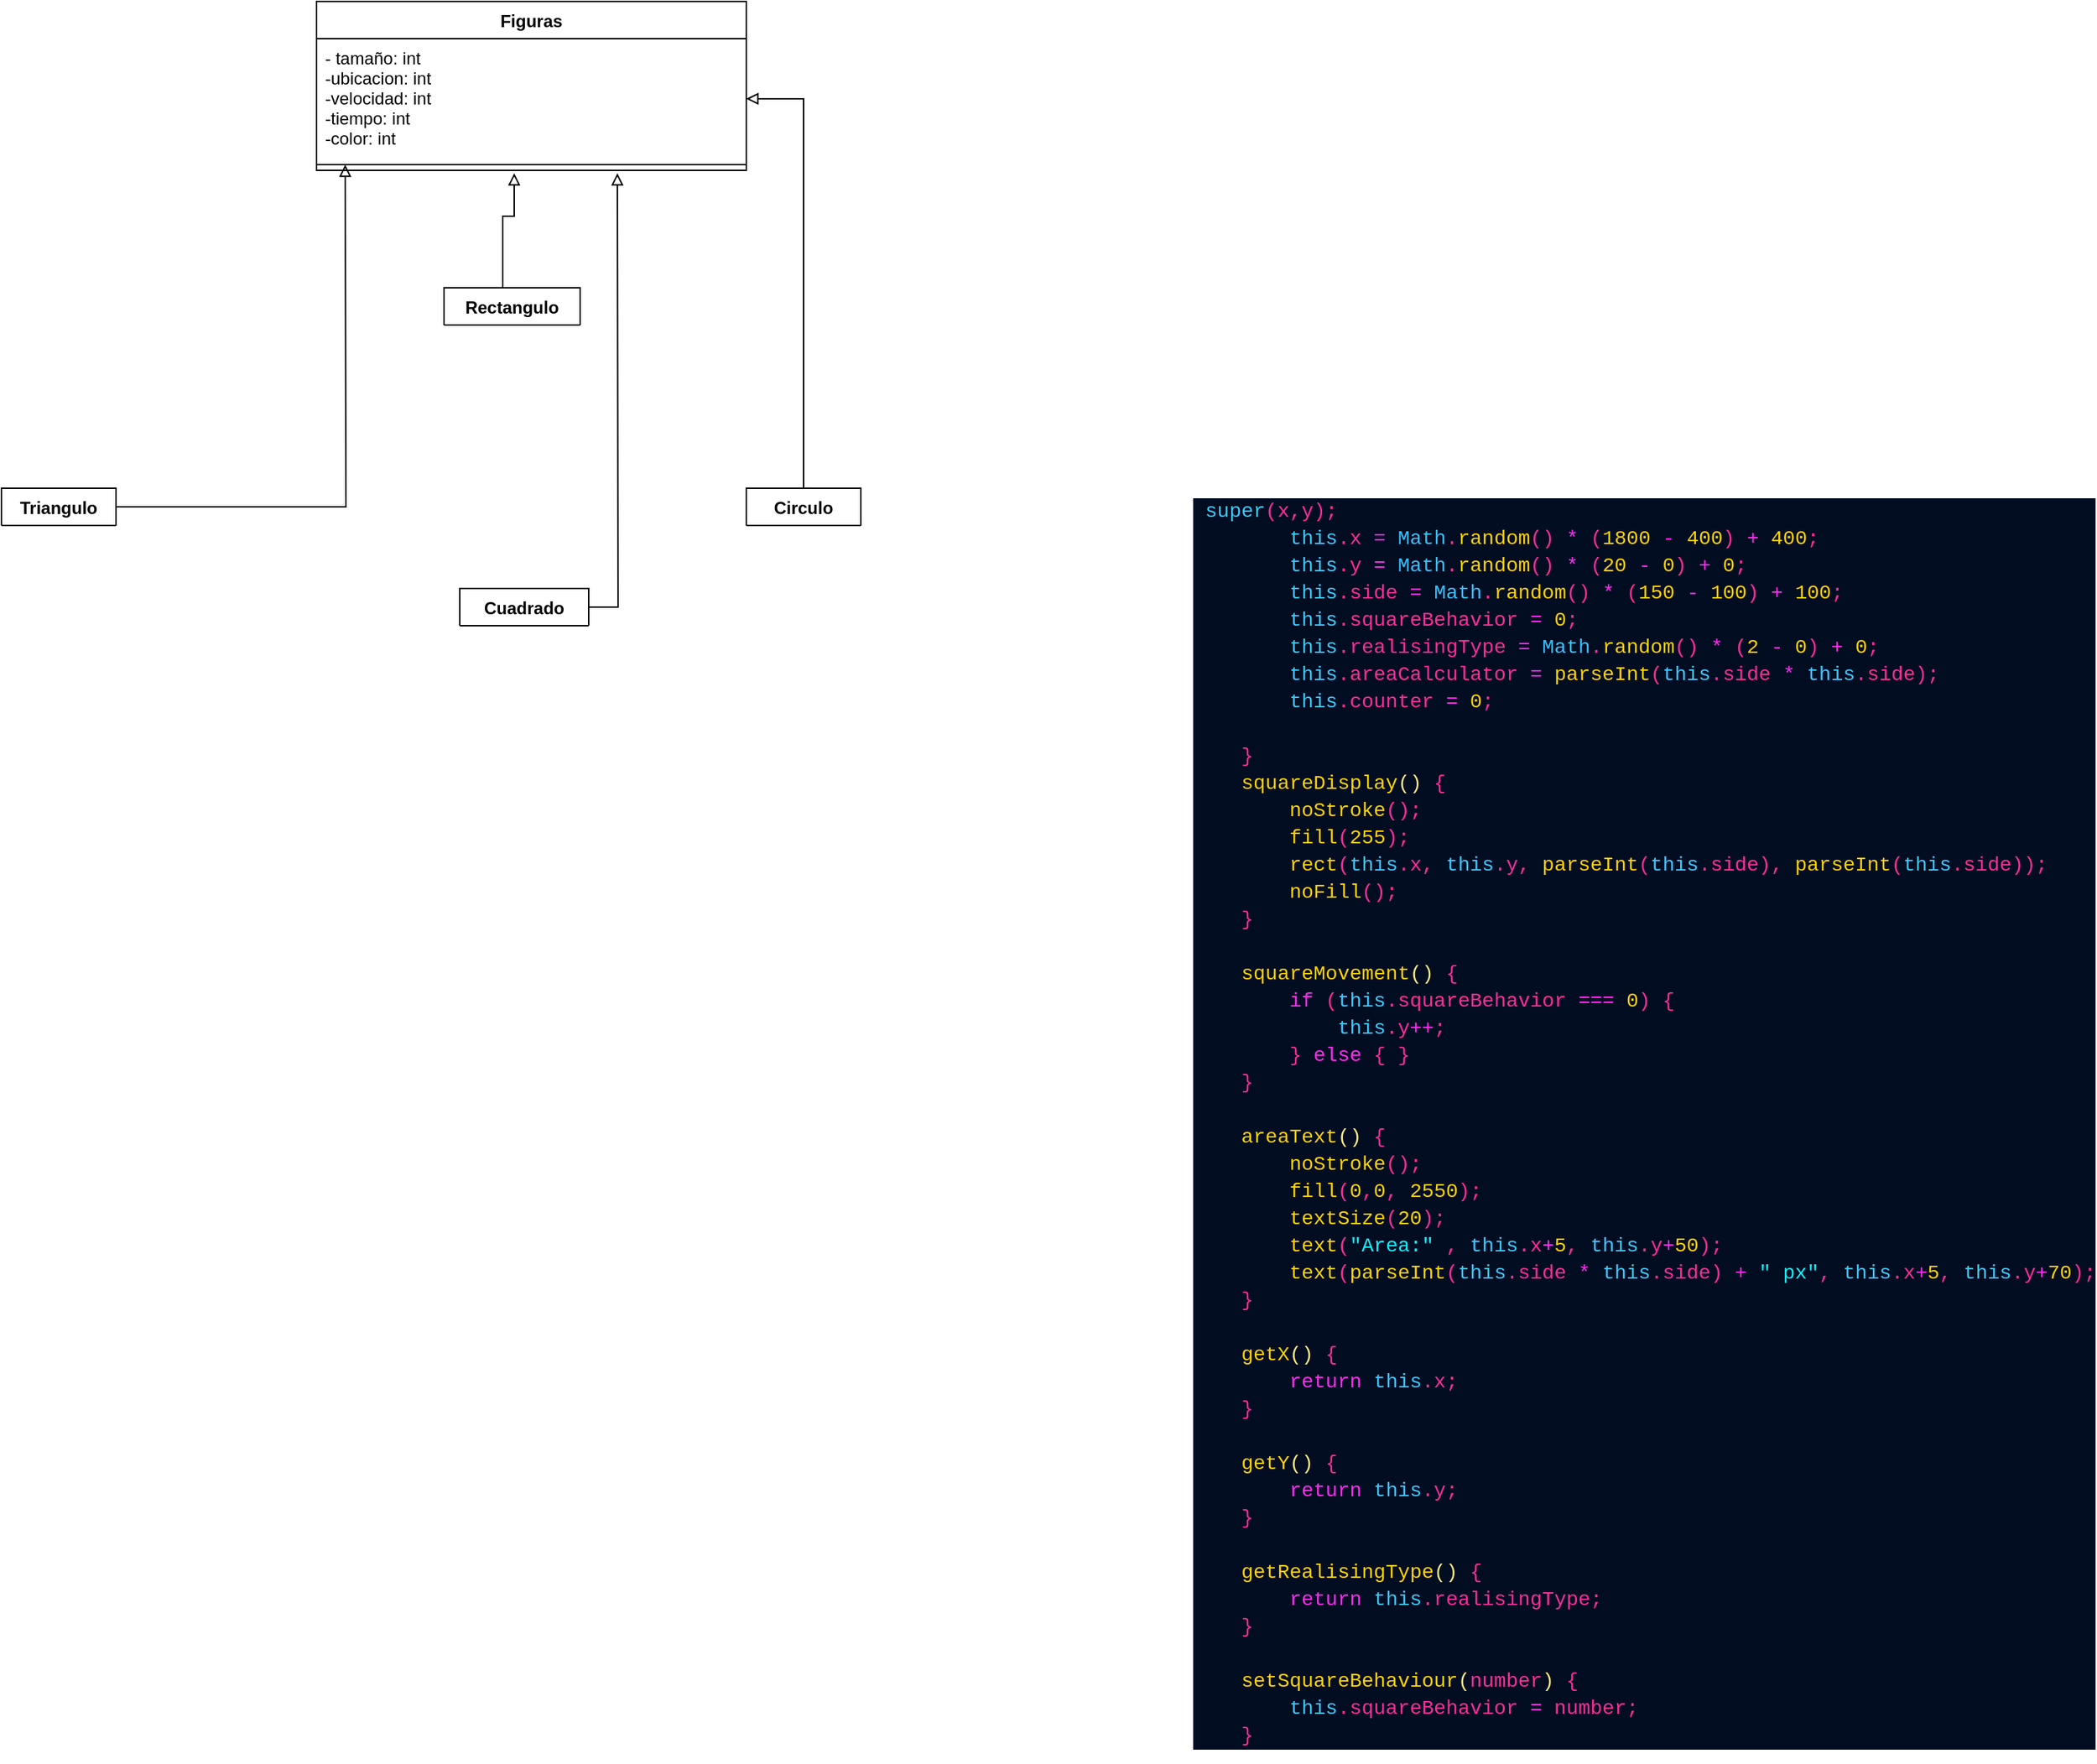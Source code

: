 <mxfile version="15.0.6" type="github">
  <diagram id="ebvD72cVN4203ljJhCVC" name="Page-1">
    <mxGraphModel dx="1151" dy="637" grid="1" gridSize="10" guides="1" tooltips="1" connect="1" arrows="1" fold="1" page="1" pageScale="1" pageWidth="827" pageHeight="1169" math="0" shadow="0">
      <root>
        <mxCell id="0" />
        <mxCell id="1" parent="0" />
        <mxCell id="vyAEzv-LTm84XFhcAqhD-1" value="Figuras" style="swimlane;fontStyle=1;align=center;verticalAlign=top;childLayout=stackLayout;horizontal=1;startSize=26;horizontalStack=0;resizeParent=1;resizeParentMax=0;resizeLast=0;collapsible=1;marginBottom=0;" parent="1" vertex="1">
          <mxGeometry x="230" y="60" width="300" height="118" as="geometry">
            <mxRectangle x="50" y="90" width="80" height="26" as="alternateBounds" />
          </mxGeometry>
        </mxCell>
        <mxCell id="vyAEzv-LTm84XFhcAqhD-2" value="- tamaño: int&#xa;-ubicacion: int&#xa;-velocidad: int&#xa;-tiempo: int&#xa;-color: int " style="text;strokeColor=none;fillColor=none;align=left;verticalAlign=top;spacingLeft=4;spacingRight=4;overflow=hidden;rotatable=0;points=[[0,0.5],[1,0.5]];portConstraint=eastwest;" parent="vyAEzv-LTm84XFhcAqhD-1" vertex="1">
          <mxGeometry y="26" width="300" height="84" as="geometry" />
        </mxCell>
        <mxCell id="vyAEzv-LTm84XFhcAqhD-3" value="" style="line;strokeWidth=1;fillColor=none;align=left;verticalAlign=middle;spacingTop=-1;spacingLeft=3;spacingRight=3;rotatable=0;labelPosition=right;points=[];portConstraint=eastwest;" parent="vyAEzv-LTm84XFhcAqhD-1" vertex="1">
          <mxGeometry y="110" width="300" height="8" as="geometry" />
        </mxCell>
        <mxCell id="hBS44LDTYtl2Zqlr24Ed-1" style="edgeStyle=orthogonalEdgeStyle;rounded=0;orthogonalLoop=1;jettySize=auto;html=1;endArrow=block;endFill=0;" edge="1" parent="1" source="vyAEzv-LTm84XFhcAqhD-5" target="vyAEzv-LTm84XFhcAqhD-2">
          <mxGeometry relative="1" as="geometry" />
        </mxCell>
        <mxCell id="vyAEzv-LTm84XFhcAqhD-5" value="Circulo" style="swimlane;fontStyle=1;align=center;verticalAlign=top;childLayout=stackLayout;horizontal=1;startSize=26;horizontalStack=0;resizeParent=1;resizeParentMax=0;resizeLast=0;collapsible=1;marginBottom=0;" parent="1" vertex="1" collapsed="1">
          <mxGeometry x="530" y="400" width="80" height="26" as="geometry">
            <mxRectangle x="150" y="90" width="300" height="150" as="alternateBounds" />
          </mxGeometry>
        </mxCell>
        <mxCell id="vyAEzv-LTm84XFhcAqhD-6" value="- tamaño: int&#xa;-ubicacion: int&#xa;-velocidad: int&#xa;-tiempo: int" style="text;strokeColor=none;fillColor=none;align=left;verticalAlign=top;spacingLeft=4;spacingRight=4;overflow=hidden;rotatable=0;points=[[0,0.5],[1,0.5]];portConstraint=eastwest;" parent="vyAEzv-LTm84XFhcAqhD-5" vertex="1">
          <mxGeometry y="26" width="80" height="64" as="geometry" />
        </mxCell>
        <mxCell id="vyAEzv-LTm84XFhcAqhD-7" value="" style="line;strokeWidth=1;fillColor=none;align=left;verticalAlign=middle;spacingTop=-1;spacingLeft=3;spacingRight=3;rotatable=0;labelPosition=right;points=[];portConstraint=eastwest;" parent="vyAEzv-LTm84XFhcAqhD-5" vertex="1">
          <mxGeometry y="90" width="80" height="8" as="geometry" />
        </mxCell>
        <mxCell id="vyAEzv-LTm84XFhcAqhD-8" value="+ definirUbicacion(random(x,y),MouseX,MouseY): int&#xa;+ duracionTiempo(var): int&#xa;" style="text;strokeColor=none;fillColor=none;align=left;verticalAlign=top;spacingLeft=4;spacingRight=4;overflow=hidden;rotatable=0;points=[[0,0.5],[1,0.5]];portConstraint=eastwest;" parent="vyAEzv-LTm84XFhcAqhD-5" vertex="1">
          <mxGeometry y="98" width="80" height="52" as="geometry" />
        </mxCell>
        <mxCell id="hBS44LDTYtl2Zqlr24Ed-2" style="edgeStyle=orthogonalEdgeStyle;rounded=0;orthogonalLoop=1;jettySize=auto;html=1;endArrow=block;endFill=0;" edge="1" parent="1" source="vyAEzv-LTm84XFhcAqhD-9">
          <mxGeometry relative="1" as="geometry">
            <mxPoint x="440" y="180" as="targetPoint" />
          </mxGeometry>
        </mxCell>
        <mxCell id="vyAEzv-LTm84XFhcAqhD-9" value="Cuadrado" style="swimlane;fontStyle=1;align=center;verticalAlign=top;childLayout=stackLayout;horizontal=1;startSize=26;horizontalStack=0;resizeParent=1;resizeParentMax=0;resizeLast=0;collapsible=1;marginBottom=0;" parent="1" vertex="1" collapsed="1">
          <mxGeometry x="330" y="470" width="90" height="26" as="geometry">
            <mxRectangle x="330" y="470" width="300" height="330" as="alternateBounds" />
          </mxGeometry>
        </mxCell>
        <mxCell id="hBS44LDTYtl2Zqlr24Ed-8" value="&lt;span&gt;- x: int&lt;/span&gt;&lt;br style=&quot;padding: 0px ; margin: 0px&quot;&gt;&lt;span&gt;-y: int&lt;/span&gt;&lt;br style=&quot;padding: 0px ; margin: 0px&quot;&gt;&lt;span&gt;-side: int&lt;/span&gt;&lt;br style=&quot;padding: 0px ; margin: 0px&quot;&gt;&lt;span&gt;-squareBehavior: int&lt;/span&gt;" style="text;html=1;align=left;verticalAlign=middle;resizable=0;points=[];autosize=1;strokeColor=none;fillColor=none;" vertex="1" parent="vyAEzv-LTm84XFhcAqhD-9">
          <mxGeometry y="26" width="90" height="60" as="geometry" />
        </mxCell>
        <mxCell id="vyAEzv-LTm84XFhcAqhD-11" value="" style="line;strokeWidth=1;fillColor=none;align=left;verticalAlign=middle;spacingTop=-1;spacingLeft=3;spacingRight=3;rotatable=0;labelPosition=right;points=[];portConstraint=eastwest;" parent="vyAEzv-LTm84XFhcAqhD-9" vertex="1">
          <mxGeometry y="86" width="90" height="74" as="geometry" />
        </mxCell>
        <mxCell id="vyAEzv-LTm84XFhcAqhD-12" value="+ duracionTiempo(var): int&#xa;+squareDisplay()&#xa;+squareMovement()&#xa;+areaText()&#xa;+getX()&#xa;+getY()&#xa;+getReleasingType()&#xa;+setSquareBehaviour()" style="text;strokeColor=none;fillColor=none;align=left;verticalAlign=top;spacingLeft=4;spacingRight=4;overflow=hidden;rotatable=0;points=[[0,0.5],[1,0.5]];portConstraint=eastwest;" parent="vyAEzv-LTm84XFhcAqhD-9" vertex="1">
          <mxGeometry y="160" width="90" height="170" as="geometry" />
        </mxCell>
        <mxCell id="vyAEzv-LTm84XFhcAqhD-21" style="edgeStyle=orthogonalEdgeStyle;rounded=0;orthogonalLoop=1;jettySize=auto;html=1;endArrow=block;endFill=0;" parent="1" source="vyAEzv-LTm84XFhcAqhD-13" edge="1">
          <mxGeometry relative="1" as="geometry">
            <mxPoint x="250" y="174" as="targetPoint" />
          </mxGeometry>
        </mxCell>
        <mxCell id="vyAEzv-LTm84XFhcAqhD-13" value="Triangulo" style="swimlane;fontStyle=1;align=center;verticalAlign=top;childLayout=stackLayout;horizontal=1;startSize=26;horizontalStack=0;resizeParent=1;resizeParentMax=0;resizeLast=0;collapsible=1;marginBottom=0;" parent="1" vertex="1" collapsed="1">
          <mxGeometry x="10" y="400" width="80" height="26" as="geometry">
            <mxRectangle x="10" y="400" width="300" height="450" as="alternateBounds" />
          </mxGeometry>
        </mxCell>
        <mxCell id="vyAEzv-LTm84XFhcAqhD-14" value="- x1: int&#xa;-x2:int&#xa;-x3:int&#xa;-y1:int&#xa;-y2:int&#xa;-y3:int&#xa;-angle:int&#xa;-originX:int&#xa;-originY:int&#xa;-triangleState:boolean&#xa;&#xa;" style="text;strokeColor=none;fillColor=none;align=left;verticalAlign=top;spacingLeft=4;spacingRight=4;overflow=hidden;rotatable=0;points=[[0,0.5],[1,0.5]];portConstraint=eastwest;" parent="vyAEzv-LTm84XFhcAqhD-13" vertex="1">
          <mxGeometry y="26" width="80" height="184" as="geometry" />
        </mxCell>
        <mxCell id="vyAEzv-LTm84XFhcAqhD-15" value="" style="line;strokeWidth=1;fillColor=none;align=left;verticalAlign=middle;spacingTop=-1;spacingLeft=3;spacingRight=3;rotatable=0;labelPosition=right;points=[];portConstraint=eastwest;" parent="vyAEzv-LTm84XFhcAqhD-13" vertex="1">
          <mxGeometry y="210" width="80" height="50" as="geometry" />
        </mxCell>
        <mxCell id="vyAEzv-LTm84XFhcAqhD-16" value="+ getTriangleSideMode(): int&#xa;+ setTriangleSideMode(): int&#xa;+ triangleChangeSide()&#xa;+triangleDisplay()&#xa;+triangleRandomDisplay()&#xa;+triangleRotation()&#xa;+getTriangleStartingMode()&#xa;+getTriangleRandomposition()&#xa;" style="text;strokeColor=none;fillColor=none;align=left;verticalAlign=top;spacingLeft=4;spacingRight=4;overflow=hidden;rotatable=0;points=[[0,0.5],[1,0.5]];portConstraint=eastwest;" parent="vyAEzv-LTm84XFhcAqhD-13" vertex="1">
          <mxGeometry y="260" width="80" height="190" as="geometry" />
        </mxCell>
        <mxCell id="vyAEzv-LTm84XFhcAqhD-22" style="edgeStyle=orthogonalEdgeStyle;rounded=0;orthogonalLoop=1;jettySize=auto;html=1;endArrow=block;endFill=0;" parent="1" source="vyAEzv-LTm84XFhcAqhD-17" edge="1">
          <mxGeometry relative="1" as="geometry">
            <mxPoint x="368" y="180" as="targetPoint" />
            <Array as="points">
              <mxPoint x="360" y="210" />
              <mxPoint x="368" y="210" />
            </Array>
          </mxGeometry>
        </mxCell>
        <mxCell id="vyAEzv-LTm84XFhcAqhD-17" value="Rectangulo" style="swimlane;fontStyle=1;align=center;verticalAlign=top;childLayout=stackLayout;horizontal=1;startSize=26;horizontalStack=0;resizeParent=1;resizeParentMax=0;resizeLast=0;collapsible=1;marginBottom=0;" parent="1" vertex="1" collapsed="1">
          <mxGeometry x="319" y="260" width="95" height="26" as="geometry">
            <mxRectangle x="319" y="260" width="300" height="280" as="alternateBounds" />
          </mxGeometry>
        </mxCell>
        <mxCell id="vyAEzv-LTm84XFhcAqhD-18" value="- x: int&#xa;-y: int&#xa;-sideWidth: int&#xa;-sideHeight: int&#xa;-rectBehavior:int&#xa;-areaCalculator:int&#xa;-dir:int&#xa;-counter:int" style="text;strokeColor=none;fillColor=none;align=left;verticalAlign=top;spacingLeft=4;spacingRight=4;overflow=hidden;rotatable=0;points=[[0,0.5],[1,0.5]];portConstraint=eastwest;" parent="vyAEzv-LTm84XFhcAqhD-17" vertex="1">
          <mxGeometry y="26" width="95" height="134" as="geometry" />
        </mxCell>
        <mxCell id="vyAEzv-LTm84XFhcAqhD-19" value="" style="line;strokeWidth=1;fillColor=none;align=left;verticalAlign=middle;spacingTop=-1;spacingLeft=3;spacingRight=3;rotatable=0;labelPosition=right;points=[];portConstraint=eastwest;" parent="vyAEzv-LTm84XFhcAqhD-17" vertex="1">
          <mxGeometry y="160" width="95" height="8" as="geometry" />
        </mxCell>
        <mxCell id="vyAEzv-LTm84XFhcAqhD-20" value="+rectDisplay()&#xa;+rectFallingDown&#xa;+rectChangeDir()&#xa;+rectRandomAction()&#xa;" style="text;strokeColor=none;fillColor=none;align=left;verticalAlign=top;spacingLeft=4;spacingRight=4;overflow=hidden;rotatable=0;points=[[0,0.5],[1,0.5]];portConstraint=eastwest;" parent="vyAEzv-LTm84XFhcAqhD-17" vertex="1">
          <mxGeometry y="168" width="95" height="112" as="geometry" />
        </mxCell>
        <mxCell id="hBS44LDTYtl2Zqlr24Ed-7" value="&lt;div style=&quot;color: rgb(253, 254, 255); background-color: rgb(3, 13, 34); font-family: consolas, &amp;quot;courier new&amp;quot;, monospace; font-weight: normal; font-size: 14px; line-height: 19px;&quot;&gt;&lt;div&gt;&lt;span style=&quot;color: #ff2e97&quot;&gt;&amp;nbsp;&lt;/span&gt;&lt;span style=&quot;color: #3ec8ff&quot;&gt;super&lt;/span&gt;&lt;span style=&quot;color: #ff2e97&quot;&gt;(x,y);&lt;/span&gt;&lt;/div&gt;&lt;div&gt;&lt;span style=&quot;color: #ff2e97&quot;&gt;&amp;nbsp;&amp;nbsp;&amp;nbsp;&amp;nbsp;&amp;nbsp;&amp;nbsp;&amp;nbsp;&amp;nbsp;&lt;/span&gt;&lt;span style=&quot;color: #3ec8ff&quot;&gt;this&lt;/span&gt;&lt;span style=&quot;color: #ff2e97&quot;&gt;.x&amp;nbsp;&lt;/span&gt;&lt;span style=&quot;color: #ff2cf1&quot;&gt;=&lt;/span&gt;&lt;span style=&quot;color: #ff2e97&quot;&gt;&amp;nbsp;&lt;/span&gt;&lt;span style=&quot;color: #39c0ff&quot;&gt;Math&lt;/span&gt;&lt;span style=&quot;color: #ff2e97&quot;&gt;.&lt;/span&gt;&lt;span style=&quot;color: #ffd400&quot;&gt;random&lt;/span&gt;&lt;span style=&quot;color: #ff2e97&quot;&gt;()&amp;nbsp;&lt;/span&gt;&lt;span style=&quot;color: #ff2cf1&quot;&gt;*&lt;/span&gt;&lt;span style=&quot;color: #ff2e97&quot;&gt;&amp;nbsp;(&lt;/span&gt;&lt;span style=&quot;color: #ffd400&quot;&gt;1800&lt;/span&gt;&lt;span style=&quot;color: #ff2e97&quot;&gt;&amp;nbsp;&lt;/span&gt;&lt;span style=&quot;color: #ff2cf1&quot;&gt;-&lt;/span&gt;&lt;span style=&quot;color: #ff2e97&quot;&gt;&amp;nbsp;&lt;/span&gt;&lt;span style=&quot;color: #ffd400&quot;&gt;400&lt;/span&gt;&lt;span style=&quot;color: #ff2e97&quot;&gt;)&amp;nbsp;&lt;/span&gt;&lt;span style=&quot;color: #ff2cf1&quot;&gt;+&lt;/span&gt;&lt;span style=&quot;color: #ff2e97&quot;&gt;&amp;nbsp;&lt;/span&gt;&lt;span style=&quot;color: #ffd400&quot;&gt;400&lt;/span&gt;&lt;span style=&quot;color: #ff2e97&quot;&gt;;&lt;/span&gt;&lt;/div&gt;&lt;div&gt;&lt;span style=&quot;color: #ff2e97&quot;&gt;&amp;nbsp;&amp;nbsp;&amp;nbsp;&amp;nbsp;&amp;nbsp;&amp;nbsp;&amp;nbsp;&amp;nbsp;&lt;/span&gt;&lt;span style=&quot;color: #3ec8ff&quot;&gt;this&lt;/span&gt;&lt;span style=&quot;color: #ff2e97&quot;&gt;.y&amp;nbsp;&lt;/span&gt;&lt;span style=&quot;color: #ff2cf1&quot;&gt;=&lt;/span&gt;&lt;span style=&quot;color: #ff2e97&quot;&gt;&amp;nbsp;&lt;/span&gt;&lt;span style=&quot;color: #39c0ff&quot;&gt;Math&lt;/span&gt;&lt;span style=&quot;color: #ff2e97&quot;&gt;.&lt;/span&gt;&lt;span style=&quot;color: #ffd400&quot;&gt;random&lt;/span&gt;&lt;span style=&quot;color: #ff2e97&quot;&gt;()&amp;nbsp;&lt;/span&gt;&lt;span style=&quot;color: #ff2cf1&quot;&gt;*&lt;/span&gt;&lt;span style=&quot;color: #ff2e97&quot;&gt;&amp;nbsp;(&lt;/span&gt;&lt;span style=&quot;color: #ffd400&quot;&gt;20&lt;/span&gt;&lt;span style=&quot;color: #ff2e97&quot;&gt;&amp;nbsp;&lt;/span&gt;&lt;span style=&quot;color: #ff2cf1&quot;&gt;-&lt;/span&gt;&lt;span style=&quot;color: #ff2e97&quot;&gt;&amp;nbsp;&lt;/span&gt;&lt;span style=&quot;color: #ffd400&quot;&gt;0&lt;/span&gt;&lt;span style=&quot;color: #ff2e97&quot;&gt;)&amp;nbsp;&lt;/span&gt;&lt;span style=&quot;color: #ff2cf1&quot;&gt;+&lt;/span&gt;&lt;span style=&quot;color: #ff2e97&quot;&gt;&amp;nbsp;&lt;/span&gt;&lt;span style=&quot;color: #ffd400&quot;&gt;0&lt;/span&gt;&lt;span style=&quot;color: #ff2e97&quot;&gt;;&lt;/span&gt;&lt;/div&gt;&lt;div&gt;&lt;span style=&quot;color: #ff2e97&quot;&gt;&amp;nbsp;&amp;nbsp;&amp;nbsp;&amp;nbsp;&amp;nbsp;&amp;nbsp;&amp;nbsp;&amp;nbsp;&lt;/span&gt;&lt;span style=&quot;color: #3ec8ff&quot;&gt;this&lt;/span&gt;&lt;span style=&quot;color: #ff2e97&quot;&gt;.side&amp;nbsp;&lt;/span&gt;&lt;span style=&quot;color: #ff2cf1&quot;&gt;=&lt;/span&gt;&lt;span style=&quot;color: #ff2e97&quot;&gt;&amp;nbsp;&lt;/span&gt;&lt;span style=&quot;color: #39c0ff&quot;&gt;Math&lt;/span&gt;&lt;span style=&quot;color: #ff2e97&quot;&gt;.&lt;/span&gt;&lt;span style=&quot;color: #ffd400&quot;&gt;random&lt;/span&gt;&lt;span style=&quot;color: #ff2e97&quot;&gt;()&amp;nbsp;&lt;/span&gt;&lt;span style=&quot;color: #ff2cf1&quot;&gt;*&lt;/span&gt;&lt;span style=&quot;color: #ff2e97&quot;&gt;&amp;nbsp;(&lt;/span&gt;&lt;span style=&quot;color: #ffd400&quot;&gt;150&lt;/span&gt;&lt;span style=&quot;color: #ff2e97&quot;&gt;&amp;nbsp;&lt;/span&gt;&lt;span style=&quot;color: #ff2cf1&quot;&gt;-&lt;/span&gt;&lt;span style=&quot;color: #ff2e97&quot;&gt;&amp;nbsp;&lt;/span&gt;&lt;span style=&quot;color: #ffd400&quot;&gt;100&lt;/span&gt;&lt;span style=&quot;color: #ff2e97&quot;&gt;)&amp;nbsp;&lt;/span&gt;&lt;span style=&quot;color: #ff2cf1&quot;&gt;+&lt;/span&gt;&lt;span style=&quot;color: #ff2e97&quot;&gt;&amp;nbsp;&lt;/span&gt;&lt;span style=&quot;color: #ffd400&quot;&gt;100&lt;/span&gt;&lt;span style=&quot;color: #ff2e97&quot;&gt;;&lt;/span&gt;&lt;/div&gt;&lt;div&gt;&lt;span style=&quot;color: #ff2e97&quot;&gt;&amp;nbsp;&amp;nbsp;&amp;nbsp;&amp;nbsp;&amp;nbsp;&amp;nbsp;&amp;nbsp;&amp;nbsp;&lt;/span&gt;&lt;span style=&quot;color: #3ec8ff&quot;&gt;this&lt;/span&gt;&lt;span style=&quot;color: #ff2e97&quot;&gt;.squareBehavior&amp;nbsp;&lt;/span&gt;&lt;span style=&quot;color: #ff2cf1&quot;&gt;=&lt;/span&gt;&lt;span style=&quot;color: #ff2e97&quot;&gt;&amp;nbsp;&lt;/span&gt;&lt;span style=&quot;color: #ffd400&quot;&gt;0&lt;/span&gt;&lt;span style=&quot;color: #ff2e97&quot;&gt;;&lt;/span&gt;&lt;/div&gt;&lt;div&gt;&lt;span style=&quot;color: #ff2e97&quot;&gt;&amp;nbsp;&amp;nbsp;&amp;nbsp;&amp;nbsp;&amp;nbsp;&amp;nbsp;&amp;nbsp;&amp;nbsp;&lt;/span&gt;&lt;span style=&quot;color: #3ec8ff&quot;&gt;this&lt;/span&gt;&lt;span style=&quot;color: #ff2e97&quot;&gt;.realisingType&amp;nbsp;&lt;/span&gt;&lt;span style=&quot;color: #ff2cf1&quot;&gt;=&lt;/span&gt;&lt;span style=&quot;color: #ff2e97&quot;&gt;&amp;nbsp;&lt;/span&gt;&lt;span style=&quot;color: #39c0ff&quot;&gt;Math&lt;/span&gt;&lt;span style=&quot;color: #ff2e97&quot;&gt;.&lt;/span&gt;&lt;span style=&quot;color: #ffd400&quot;&gt;random&lt;/span&gt;&lt;span style=&quot;color: #ff2e97&quot;&gt;()&amp;nbsp;&lt;/span&gt;&lt;span style=&quot;color: #ff2cf1&quot;&gt;*&lt;/span&gt;&lt;span style=&quot;color: #ff2e97&quot;&gt;&amp;nbsp;(&lt;/span&gt;&lt;span style=&quot;color: #ffd400&quot;&gt;2&lt;/span&gt;&lt;span style=&quot;color: #ff2e97&quot;&gt;&amp;nbsp;&lt;/span&gt;&lt;span style=&quot;color: #ff2cf1&quot;&gt;-&lt;/span&gt;&lt;span style=&quot;color: #ff2e97&quot;&gt;&amp;nbsp;&lt;/span&gt;&lt;span style=&quot;color: #ffd400&quot;&gt;0&lt;/span&gt;&lt;span style=&quot;color: #ff2e97&quot;&gt;)&amp;nbsp;&lt;/span&gt;&lt;span style=&quot;color: #ff2cf1&quot;&gt;+&lt;/span&gt;&lt;span style=&quot;color: #ff2e97&quot;&gt;&amp;nbsp;&lt;/span&gt;&lt;span style=&quot;color: #ffd400&quot;&gt;0&lt;/span&gt;&lt;span style=&quot;color: #ff2e97&quot;&gt;;&lt;/span&gt;&lt;/div&gt;&lt;div&gt;&lt;span style=&quot;color: #ff2e97&quot;&gt;&amp;nbsp;&amp;nbsp;&amp;nbsp;&amp;nbsp;&amp;nbsp;&amp;nbsp;&amp;nbsp;&amp;nbsp;&lt;/span&gt;&lt;span style=&quot;color: #3ec8ff&quot;&gt;this&lt;/span&gt;&lt;span style=&quot;color: #ff2e97&quot;&gt;.areaCalculator&amp;nbsp;&lt;/span&gt;&lt;span style=&quot;color: #ff2cf1&quot;&gt;=&lt;/span&gt;&lt;span style=&quot;color: #ff2e97&quot;&gt;&amp;nbsp;&lt;/span&gt;&lt;span style=&quot;color: #ffd400&quot;&gt;parseInt&lt;/span&gt;&lt;span style=&quot;color: #ff2e97&quot;&gt;(&lt;/span&gt;&lt;span style=&quot;color: #3ec8ff&quot;&gt;this&lt;/span&gt;&lt;span style=&quot;color: #ff2e97&quot;&gt;.side&amp;nbsp;&lt;/span&gt;&lt;span style=&quot;color: #ff2cf1&quot;&gt;*&lt;/span&gt;&lt;span style=&quot;color: #ff2e97&quot;&gt;&amp;nbsp;&lt;/span&gt;&lt;span style=&quot;color: #3ec8ff&quot;&gt;this&lt;/span&gt;&lt;span style=&quot;color: #ff2e97&quot;&gt;.side);&lt;/span&gt;&lt;/div&gt;&lt;div&gt;&lt;span style=&quot;color: #ff2e97&quot;&gt;&amp;nbsp;&amp;nbsp;&amp;nbsp;&amp;nbsp;&amp;nbsp;&amp;nbsp;&amp;nbsp;&amp;nbsp;&lt;/span&gt;&lt;span style=&quot;color: #3ec8ff&quot;&gt;this&lt;/span&gt;&lt;span style=&quot;color: #ff2e97&quot;&gt;.counter&amp;nbsp;&lt;/span&gt;&lt;span style=&quot;color: #ff2cf1&quot;&gt;=&lt;/span&gt;&lt;span style=&quot;color: #ff2e97&quot;&gt;&amp;nbsp;&lt;/span&gt;&lt;span style=&quot;color: #ffd400&quot;&gt;0&lt;/span&gt;&lt;span style=&quot;color: #ff2e97&quot;&gt;;&lt;/span&gt;&lt;/div&gt;&lt;div&gt;&lt;span style=&quot;color: #ff2e97&quot;&gt;&amp;nbsp;&amp;nbsp;&amp;nbsp;&amp;nbsp;&amp;nbsp;&amp;nbsp;&amp;nbsp;&amp;nbsp;&lt;/span&gt;&lt;/div&gt;&lt;div&gt;&lt;span style=&quot;color: #ff2e97&quot;&gt;&amp;nbsp;&amp;nbsp;&amp;nbsp;&amp;nbsp;}&lt;/span&gt;&lt;/div&gt;&lt;div&gt;&lt;span style=&quot;color: #ff2e97&quot;&gt;&amp;nbsp;&amp;nbsp;&amp;nbsp;&amp;nbsp;&lt;/span&gt;&lt;span style=&quot;color: #ffd400&quot;&gt;squareDisplay&lt;/span&gt;&lt;span style=&quot;color: #ffee80&quot;&gt;()&lt;/span&gt;&lt;span style=&quot;color: #ff2e97&quot;&gt;&amp;nbsp;{&lt;/span&gt;&lt;/div&gt;&lt;div&gt;&lt;span style=&quot;color: #ff2e97&quot;&gt;&amp;nbsp;&amp;nbsp;&amp;nbsp;&amp;nbsp;&amp;nbsp;&amp;nbsp;&amp;nbsp;&amp;nbsp;&lt;/span&gt;&lt;span style=&quot;color: #ffd400&quot;&gt;noStroke&lt;/span&gt;&lt;span style=&quot;color: #ff2e97&quot;&gt;();&lt;/span&gt;&lt;/div&gt;&lt;div&gt;&lt;span style=&quot;color: #ff2e97&quot;&gt;&amp;nbsp;&amp;nbsp;&amp;nbsp;&amp;nbsp;&amp;nbsp;&amp;nbsp;&amp;nbsp;&amp;nbsp;&lt;/span&gt;&lt;span style=&quot;color: #ffd400&quot;&gt;fill&lt;/span&gt;&lt;span style=&quot;color: #ff2e97&quot;&gt;(&lt;/span&gt;&lt;span style=&quot;color: #ffd400&quot;&gt;255&lt;/span&gt;&lt;span style=&quot;color: #ff2e97&quot;&gt;);&lt;/span&gt;&lt;/div&gt;&lt;div&gt;&lt;span style=&quot;color: #ff2e97&quot;&gt;&amp;nbsp;&amp;nbsp;&amp;nbsp;&amp;nbsp;&amp;nbsp;&amp;nbsp;&amp;nbsp;&amp;nbsp;&lt;/span&gt;&lt;span style=&quot;color: #ffd400&quot;&gt;rect&lt;/span&gt;&lt;span style=&quot;color: #ff2e97&quot;&gt;(&lt;/span&gt;&lt;span style=&quot;color: #3ec8ff&quot;&gt;this&lt;/span&gt;&lt;span style=&quot;color: #ff2e97&quot;&gt;.x,&amp;nbsp;&lt;/span&gt;&lt;span style=&quot;color: #3ec8ff&quot;&gt;this&lt;/span&gt;&lt;span style=&quot;color: #ff2e97&quot;&gt;.y,&amp;nbsp;&lt;/span&gt;&lt;span style=&quot;color: #ffd400&quot;&gt;parseInt&lt;/span&gt;&lt;span style=&quot;color: #ff2e97&quot;&gt;(&lt;/span&gt;&lt;span style=&quot;color: #3ec8ff&quot;&gt;this&lt;/span&gt;&lt;span style=&quot;color: #ff2e97&quot;&gt;.side),&amp;nbsp;&lt;/span&gt;&lt;span style=&quot;color: #ffd400&quot;&gt;parseInt&lt;/span&gt;&lt;span style=&quot;color: #ff2e97&quot;&gt;(&lt;/span&gt;&lt;span style=&quot;color: #3ec8ff&quot;&gt;this&lt;/span&gt;&lt;span style=&quot;color: #ff2e97&quot;&gt;.side));&lt;/span&gt;&lt;/div&gt;&lt;div&gt;&lt;span style=&quot;color: #ff2e97&quot;&gt;&amp;nbsp;&amp;nbsp;&amp;nbsp;&amp;nbsp;&amp;nbsp;&amp;nbsp;&amp;nbsp;&amp;nbsp;&lt;/span&gt;&lt;span style=&quot;color: #ffd400&quot;&gt;noFill&lt;/span&gt;&lt;span style=&quot;color: #ff2e97&quot;&gt;();&lt;/span&gt;&lt;/div&gt;&lt;div&gt;&lt;span style=&quot;color: #ff2e97&quot;&gt;&amp;nbsp;&amp;nbsp;&amp;nbsp;&amp;nbsp;}&lt;/span&gt;&lt;/div&gt;&lt;br&gt;&lt;div&gt;&lt;span style=&quot;color: #ff2e97&quot;&gt;&amp;nbsp;&amp;nbsp;&amp;nbsp;&amp;nbsp;&lt;/span&gt;&lt;span style=&quot;color: #ffd400&quot;&gt;squareMovement&lt;/span&gt;&lt;span style=&quot;color: #ffee80&quot;&gt;()&lt;/span&gt;&lt;span style=&quot;color: #ff2e97&quot;&gt;&amp;nbsp;{&lt;/span&gt;&lt;/div&gt;&lt;div&gt;&lt;span style=&quot;color: #ff2e97&quot;&gt;&amp;nbsp;&amp;nbsp;&amp;nbsp;&amp;nbsp;&amp;nbsp;&amp;nbsp;&amp;nbsp;&amp;nbsp;&lt;/span&gt;&lt;span style=&quot;color: #ff2cf1&quot;&gt;if&lt;/span&gt;&lt;span style=&quot;color: #ff2e97&quot;&gt;&amp;nbsp;(&lt;/span&gt;&lt;span style=&quot;color: #3ec8ff&quot;&gt;this&lt;/span&gt;&lt;span style=&quot;color: #ff2e97&quot;&gt;.squareBehavior&amp;nbsp;&lt;/span&gt;&lt;span style=&quot;color: #ff2cf1&quot;&gt;===&lt;/span&gt;&lt;span style=&quot;color: #ff2e97&quot;&gt;&amp;nbsp;&lt;/span&gt;&lt;span style=&quot;color: #ffd400&quot;&gt;0&lt;/span&gt;&lt;span style=&quot;color: #ff2e97&quot;&gt;)&amp;nbsp;{&lt;/span&gt;&lt;/div&gt;&lt;div&gt;&lt;span style=&quot;color: #ff2e97&quot;&gt;&amp;nbsp;&amp;nbsp;&amp;nbsp;&amp;nbsp;&amp;nbsp;&amp;nbsp;&amp;nbsp;&amp;nbsp;&amp;nbsp;&amp;nbsp;&amp;nbsp;&amp;nbsp;&lt;/span&gt;&lt;span style=&quot;color: #3ec8ff&quot;&gt;this&lt;/span&gt;&lt;span style=&quot;color: #ff2e97&quot;&gt;.y&lt;/span&gt;&lt;span style=&quot;color: #ff2cf1&quot;&gt;++&lt;/span&gt;&lt;span style=&quot;color: #ff2e97&quot;&gt;;&lt;/span&gt;&lt;/div&gt;&lt;div&gt;&lt;span style=&quot;color: #ff2e97&quot;&gt;&amp;nbsp;&amp;nbsp;&amp;nbsp;&amp;nbsp;&amp;nbsp;&amp;nbsp;&amp;nbsp;&amp;nbsp;}&amp;nbsp;&lt;/span&gt;&lt;span style=&quot;color: #ff2cf1&quot;&gt;else&lt;/span&gt;&lt;span style=&quot;color: #ff2e97&quot;&gt;&amp;nbsp;{&amp;nbsp;}&lt;/span&gt;&lt;/div&gt;&lt;div&gt;&lt;span style=&quot;color: #ff2e97&quot;&gt;&amp;nbsp;&amp;nbsp;&amp;nbsp;&amp;nbsp;}&lt;/span&gt;&lt;/div&gt;&lt;br&gt;&lt;div&gt;&lt;span style=&quot;color: #ff2e97&quot;&gt;&amp;nbsp;&amp;nbsp;&amp;nbsp;&amp;nbsp;&lt;/span&gt;&lt;span style=&quot;color: #ffd400&quot;&gt;areaText&lt;/span&gt;&lt;span style=&quot;color: #ffee80&quot;&gt;()&lt;/span&gt;&lt;span style=&quot;color: #ff2e97&quot;&gt;&amp;nbsp;{&lt;/span&gt;&lt;/div&gt;&lt;div&gt;&lt;span style=&quot;color: #ff2e97&quot;&gt;&amp;nbsp;&amp;nbsp;&amp;nbsp;&amp;nbsp;&amp;nbsp;&amp;nbsp;&amp;nbsp;&amp;nbsp;&lt;/span&gt;&lt;span style=&quot;color: #ffd400&quot;&gt;noStroke&lt;/span&gt;&lt;span style=&quot;color: #ff2e97&quot;&gt;();&lt;/span&gt;&lt;/div&gt;&lt;div&gt;&lt;span style=&quot;color: #ff2e97&quot;&gt;&amp;nbsp;&amp;nbsp;&amp;nbsp;&amp;nbsp;&amp;nbsp;&amp;nbsp;&amp;nbsp;&amp;nbsp;&lt;/span&gt;&lt;span style=&quot;color: #ffd400&quot;&gt;fill&lt;/span&gt;&lt;span style=&quot;color: #ff2e97&quot;&gt;(&lt;/span&gt;&lt;span style=&quot;color: #ffd400&quot;&gt;0&lt;/span&gt;&lt;span style=&quot;color: #ff2e97&quot;&gt;,&lt;/span&gt;&lt;span style=&quot;color: #ffd400&quot;&gt;0&lt;/span&gt;&lt;span style=&quot;color: #ff2e97&quot;&gt;,&amp;nbsp;&lt;/span&gt;&lt;span style=&quot;color: #ffd400&quot;&gt;2550&lt;/span&gt;&lt;span style=&quot;color: #ff2e97&quot;&gt;);&lt;/span&gt;&lt;/div&gt;&lt;div&gt;&lt;span style=&quot;color: #ff2e97&quot;&gt;&amp;nbsp;&amp;nbsp;&amp;nbsp;&amp;nbsp;&amp;nbsp;&amp;nbsp;&amp;nbsp;&amp;nbsp;&lt;/span&gt;&lt;span style=&quot;color: #ffd400&quot;&gt;textSize&lt;/span&gt;&lt;span style=&quot;color: #ff2e97&quot;&gt;(&lt;/span&gt;&lt;span style=&quot;color: #ffd400&quot;&gt;20&lt;/span&gt;&lt;span style=&quot;color: #ff2e97&quot;&gt;);&lt;/span&gt;&lt;/div&gt;&lt;div&gt;&lt;span style=&quot;color: #ff2e97&quot;&gt;&amp;nbsp;&amp;nbsp;&amp;nbsp;&amp;nbsp;&amp;nbsp;&amp;nbsp;&amp;nbsp;&amp;nbsp;&lt;/span&gt;&lt;span style=&quot;color: #ffd400&quot;&gt;text&lt;/span&gt;&lt;span style=&quot;color: #ff2e97&quot;&gt;(&lt;/span&gt;&lt;span style=&quot;color: #0ef3ff&quot;&gt;&quot;Area:&quot;&lt;/span&gt;&lt;span style=&quot;color: #ff2e97&quot;&gt;&amp;nbsp;,&amp;nbsp;&lt;/span&gt;&lt;span style=&quot;color: #3ec8ff&quot;&gt;this&lt;/span&gt;&lt;span style=&quot;color: #ff2e97&quot;&gt;.x&lt;/span&gt;&lt;span style=&quot;color: #ff2cf1&quot;&gt;+&lt;/span&gt;&lt;span style=&quot;color: #ffd400&quot;&gt;5&lt;/span&gt;&lt;span style=&quot;color: #ff2e97&quot;&gt;,&amp;nbsp;&lt;/span&gt;&lt;span style=&quot;color: #3ec8ff&quot;&gt;this&lt;/span&gt;&lt;span style=&quot;color: #ff2e97&quot;&gt;.y&lt;/span&gt;&lt;span style=&quot;color: #ff2cf1&quot;&gt;+&lt;/span&gt;&lt;span style=&quot;color: #ffd400&quot;&gt;50&lt;/span&gt;&lt;span style=&quot;color: #ff2e97&quot;&gt;);&lt;/span&gt;&lt;/div&gt;&lt;div&gt;&lt;span style=&quot;color: #ff2e97&quot;&gt;&amp;nbsp;&amp;nbsp;&amp;nbsp;&amp;nbsp;&amp;nbsp;&amp;nbsp;&amp;nbsp;&amp;nbsp;&lt;/span&gt;&lt;span style=&quot;color: #ffd400&quot;&gt;text&lt;/span&gt;&lt;span style=&quot;color: #ff2e97&quot;&gt;(&lt;/span&gt;&lt;span style=&quot;color: #ffd400&quot;&gt;parseInt&lt;/span&gt;&lt;span style=&quot;color: #ff2e97&quot;&gt;(&lt;/span&gt;&lt;span style=&quot;color: #3ec8ff&quot;&gt;this&lt;/span&gt;&lt;span style=&quot;color: #ff2e97&quot;&gt;.side&amp;nbsp;&lt;/span&gt;&lt;span style=&quot;color: #ff2cf1&quot;&gt;*&lt;/span&gt;&lt;span style=&quot;color: #ff2e97&quot;&gt;&amp;nbsp;&lt;/span&gt;&lt;span style=&quot;color: #3ec8ff&quot;&gt;this&lt;/span&gt;&lt;span style=&quot;color: #ff2e97&quot;&gt;.side)&amp;nbsp;&lt;/span&gt;&lt;span style=&quot;color: #ff2cf1&quot;&gt;+&lt;/span&gt;&lt;span style=&quot;color: #ff2e97&quot;&gt;&amp;nbsp;&lt;/span&gt;&lt;span style=&quot;color: #0ef3ff&quot;&gt;&quot;&amp;nbsp;px&quot;&lt;/span&gt;&lt;span style=&quot;color: #ff2e97&quot;&gt;,&amp;nbsp;&lt;/span&gt;&lt;span style=&quot;color: #3ec8ff&quot;&gt;this&lt;/span&gt;&lt;span style=&quot;color: #ff2e97&quot;&gt;.x&lt;/span&gt;&lt;span style=&quot;color: #ff2cf1&quot;&gt;+&lt;/span&gt;&lt;span style=&quot;color: #ffd400&quot;&gt;5&lt;/span&gt;&lt;span style=&quot;color: #ff2e97&quot;&gt;,&amp;nbsp;&lt;/span&gt;&lt;span style=&quot;color: #3ec8ff&quot;&gt;this&lt;/span&gt;&lt;span style=&quot;color: #ff2e97&quot;&gt;.y&lt;/span&gt;&lt;span style=&quot;color: #ff2cf1&quot;&gt;+&lt;/span&gt;&lt;span style=&quot;color: #ffd400&quot;&gt;70&lt;/span&gt;&lt;span style=&quot;color: #ff2e97&quot;&gt;);&lt;/span&gt;&lt;/div&gt;&lt;div&gt;&lt;span style=&quot;color: #ff2e97&quot;&gt;&amp;nbsp;&amp;nbsp;&amp;nbsp;&amp;nbsp;}&lt;/span&gt;&lt;/div&gt;&lt;br&gt;&lt;div&gt;&lt;span style=&quot;color: #ff2e97&quot;&gt;&amp;nbsp;&amp;nbsp;&amp;nbsp;&amp;nbsp;&lt;/span&gt;&lt;span style=&quot;color: #ffd400&quot;&gt;getX&lt;/span&gt;&lt;span style=&quot;color: #ffee80&quot;&gt;()&lt;/span&gt;&lt;span style=&quot;color: #ff2e97&quot;&gt;&amp;nbsp;{&lt;/span&gt;&lt;/div&gt;&lt;div&gt;&lt;span style=&quot;color: #ff2e97&quot;&gt;&amp;nbsp;&amp;nbsp;&amp;nbsp;&amp;nbsp;&amp;nbsp;&amp;nbsp;&amp;nbsp;&amp;nbsp;&lt;/span&gt;&lt;span style=&quot;color: #ff2cf1&quot;&gt;return&lt;/span&gt;&lt;span style=&quot;color: #ff2e97&quot;&gt;&amp;nbsp;&lt;/span&gt;&lt;span style=&quot;color: #3ec8ff&quot;&gt;this&lt;/span&gt;&lt;span style=&quot;color: #ff2e97&quot;&gt;.x;&lt;/span&gt;&lt;/div&gt;&lt;div&gt;&lt;span style=&quot;color: #ff2e97&quot;&gt;&amp;nbsp;&amp;nbsp;&amp;nbsp;&amp;nbsp;}&lt;/span&gt;&lt;/div&gt;&lt;br&gt;&lt;div&gt;&lt;span style=&quot;color: #ff2e97&quot;&gt;&amp;nbsp;&amp;nbsp;&amp;nbsp;&amp;nbsp;&lt;/span&gt;&lt;span style=&quot;color: #ffd400&quot;&gt;getY&lt;/span&gt;&lt;span style=&quot;color: #ffee80&quot;&gt;()&lt;/span&gt;&lt;span style=&quot;color: #ff2e97&quot;&gt;&amp;nbsp;{&lt;/span&gt;&lt;/div&gt;&lt;div&gt;&lt;span style=&quot;color: #ff2e97&quot;&gt;&amp;nbsp;&amp;nbsp;&amp;nbsp;&amp;nbsp;&amp;nbsp;&amp;nbsp;&amp;nbsp;&amp;nbsp;&lt;/span&gt;&lt;span style=&quot;color: #ff2cf1&quot;&gt;return&lt;/span&gt;&lt;span style=&quot;color: #ff2e97&quot;&gt;&amp;nbsp;&lt;/span&gt;&lt;span style=&quot;color: #3ec8ff&quot;&gt;this&lt;/span&gt;&lt;span style=&quot;color: #ff2e97&quot;&gt;.y;&lt;/span&gt;&lt;/div&gt;&lt;div&gt;&lt;span style=&quot;color: #ff2e97&quot;&gt;&amp;nbsp;&amp;nbsp;&amp;nbsp;&amp;nbsp;}&lt;/span&gt;&lt;/div&gt;&lt;br&gt;&lt;div&gt;&lt;span style=&quot;color: #ff2e97&quot;&gt;&amp;nbsp;&amp;nbsp;&amp;nbsp;&amp;nbsp;&lt;/span&gt;&lt;span style=&quot;color: #ffd400&quot;&gt;getRealisingType&lt;/span&gt;&lt;span style=&quot;color: #ffee80&quot;&gt;()&lt;/span&gt;&lt;span style=&quot;color: #ff2e97&quot;&gt;&amp;nbsp;{&lt;/span&gt;&lt;/div&gt;&lt;div&gt;&lt;span style=&quot;color: #ff2e97&quot;&gt;&amp;nbsp;&amp;nbsp;&amp;nbsp;&amp;nbsp;&amp;nbsp;&amp;nbsp;&amp;nbsp;&amp;nbsp;&lt;/span&gt;&lt;span style=&quot;color: #ff2cf1&quot;&gt;return&lt;/span&gt;&lt;span style=&quot;color: #ff2e97&quot;&gt;&amp;nbsp;&lt;/span&gt;&lt;span style=&quot;color: #3ec8ff&quot;&gt;this&lt;/span&gt;&lt;span style=&quot;color: #ff2e97&quot;&gt;.realisingType;&lt;/span&gt;&lt;/div&gt;&lt;div&gt;&lt;span style=&quot;color: #ff2e97&quot;&gt;&amp;nbsp;&amp;nbsp;&amp;nbsp;&amp;nbsp;}&lt;/span&gt;&lt;/div&gt;&lt;br&gt;&lt;div&gt;&lt;span style=&quot;color: #ff2e97&quot;&gt;&amp;nbsp;&amp;nbsp;&amp;nbsp;&amp;nbsp;&lt;/span&gt;&lt;span style=&quot;color: #ffd400&quot;&gt;setSquareBehaviour&lt;/span&gt;&lt;span style=&quot;color: #ffee80&quot;&gt;(&lt;/span&gt;&lt;span style=&quot;color: #ff2e97&quot;&gt;number&lt;/span&gt;&lt;span style=&quot;color: #ffee80&quot;&gt;)&lt;/span&gt;&lt;span style=&quot;color: #ff2e97&quot;&gt;&amp;nbsp;{&lt;/span&gt;&lt;/div&gt;&lt;div&gt;&lt;span style=&quot;color: #ff2e97&quot;&gt;&amp;nbsp;&amp;nbsp;&amp;nbsp;&amp;nbsp;&amp;nbsp;&amp;nbsp;&amp;nbsp;&amp;nbsp;&lt;/span&gt;&lt;span style=&quot;color: #3ec8ff&quot;&gt;this&lt;/span&gt;&lt;span style=&quot;color: #ff2e97&quot;&gt;.squareBehavior&amp;nbsp;&lt;/span&gt;&lt;span style=&quot;color: #ff2cf1&quot;&gt;=&lt;/span&gt;&lt;span style=&quot;color: #ff2e97&quot;&gt;&amp;nbsp;number;&lt;/span&gt;&lt;/div&gt;&lt;div&gt;&lt;span style=&quot;color: #ff2e97&quot;&gt;&amp;nbsp;&amp;nbsp;&amp;nbsp;&amp;nbsp;}&lt;/span&gt;&lt;/div&gt;&lt;/div&gt;" style="text;whiteSpace=wrap;html=1;" vertex="1" parent="1">
          <mxGeometry x="840" y="400" width="550" height="890" as="geometry" />
        </mxCell>
      </root>
    </mxGraphModel>
  </diagram>
</mxfile>
